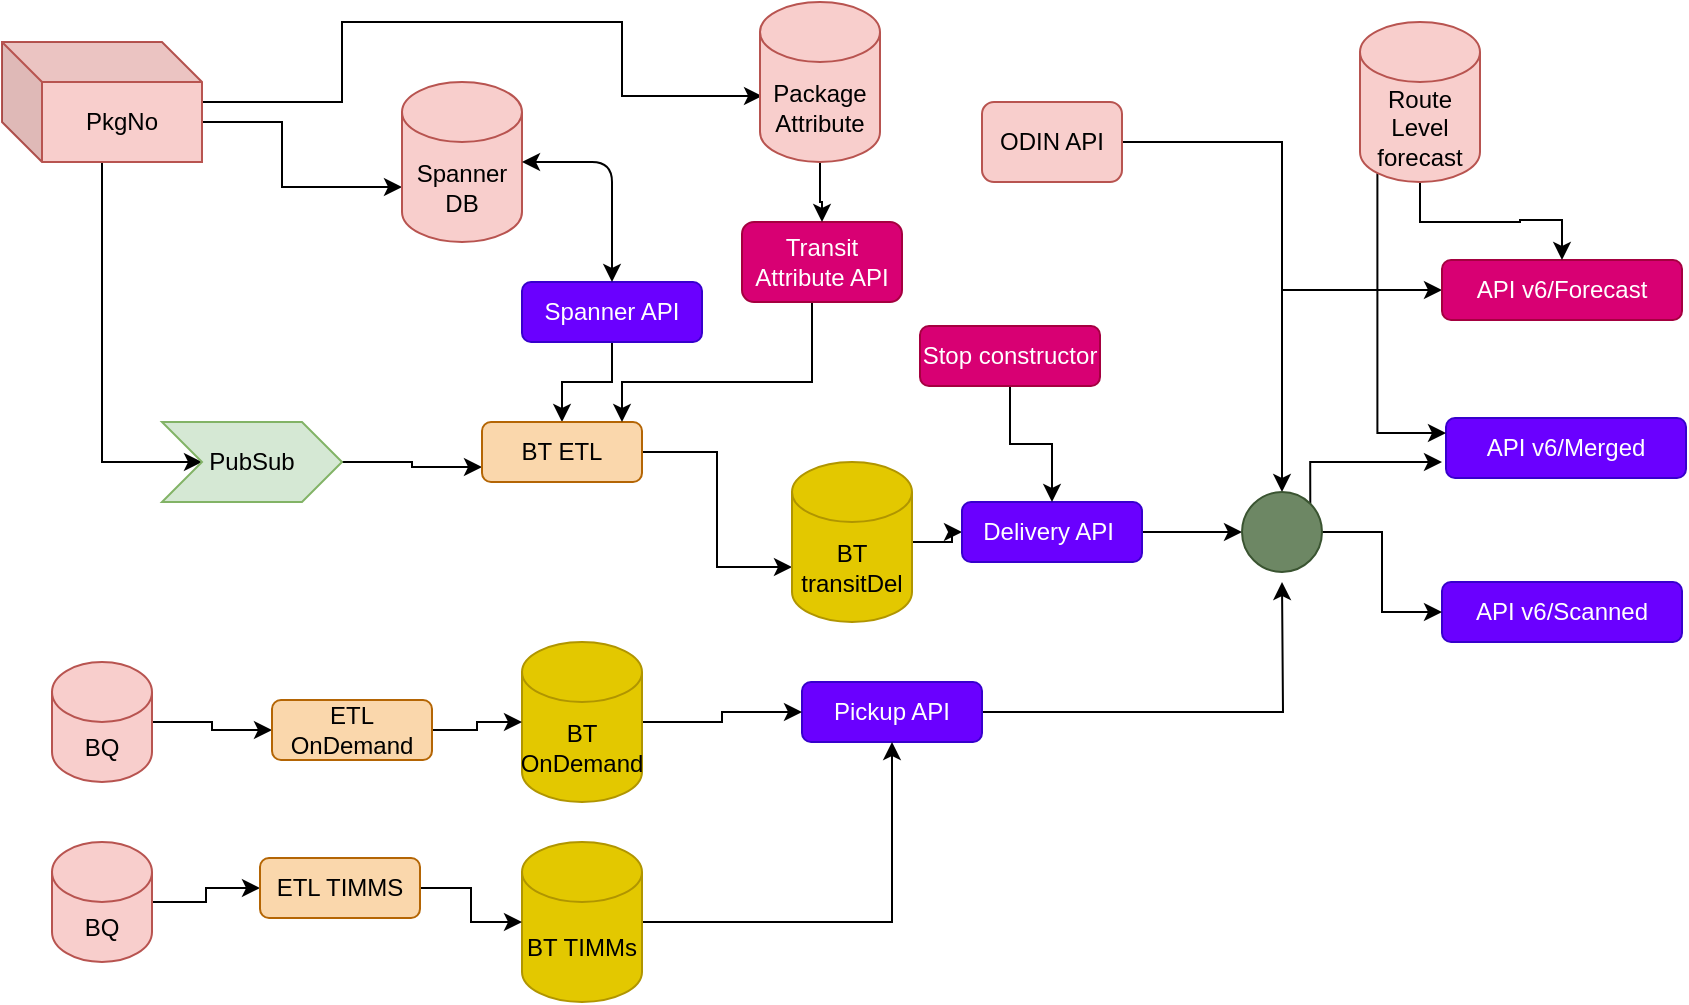 <mxfile version="14.7.10" type="github">
  <diagram id="fFg92c2pQvZDjQnovCKE" name="Page-1">
    <mxGraphModel dx="1021" dy="529" grid="1" gridSize="10" guides="1" tooltips="1" connect="1" arrows="1" fold="1" page="1" pageScale="1" pageWidth="980" pageHeight="1390" math="0" shadow="0">
      <root>
        <mxCell id="0" />
        <mxCell id="1" parent="0" />
        <mxCell id="bANdUX00ldxKiqN2QLkD-5" style="edgeStyle=orthogonalEdgeStyle;rounded=0;orthogonalLoop=1;jettySize=auto;html=1;entryX=0;entryY=0;entryDx=0;entryDy=52.5;entryPerimeter=0;" parent="1" source="bANdUX00ldxKiqN2QLkD-2" target="bANdUX00ldxKiqN2QLkD-3" edge="1">
          <mxGeometry relative="1" as="geometry">
            <Array as="points">
              <mxPoint x="170" y="90" />
              <mxPoint x="170" y="123" />
            </Array>
          </mxGeometry>
        </mxCell>
        <mxCell id="SA-iDwVwZmnXe08kRZjd-3" style="edgeStyle=orthogonalEdgeStyle;rounded=0;orthogonalLoop=1;jettySize=auto;html=1;entryX=0;entryY=0.5;entryDx=0;entryDy=0;" parent="1" source="bANdUX00ldxKiqN2QLkD-2" target="bANdUX00ldxKiqN2QLkD-4" edge="1">
          <mxGeometry relative="1" as="geometry">
            <mxPoint x="80" y="260" as="targetPoint" />
            <Array as="points">
              <mxPoint x="80" y="260" />
            </Array>
          </mxGeometry>
        </mxCell>
        <mxCell id="un_jr5ibtPmmpusLno7o-3" value="" style="edgeStyle=orthogonalEdgeStyle;rounded=0;orthogonalLoop=1;jettySize=auto;html=1;entryX=0.017;entryY=0.588;entryDx=0;entryDy=0;entryPerimeter=0;" edge="1" parent="1" source="bANdUX00ldxKiqN2QLkD-2" target="un_jr5ibtPmmpusLno7o-1">
          <mxGeometry relative="1" as="geometry">
            <Array as="points">
              <mxPoint x="200" y="80" />
              <mxPoint x="200" y="40" />
              <mxPoint x="340" y="40" />
              <mxPoint x="340" y="77" />
            </Array>
          </mxGeometry>
        </mxCell>
        <mxCell id="bANdUX00ldxKiqN2QLkD-2" value="PkgNo" style="shape=cube;whiteSpace=wrap;html=1;boundedLbl=1;backgroundOutline=1;darkOpacity=0.05;darkOpacity2=0.1;fillColor=#f8cecc;strokeColor=#b85450;" parent="1" vertex="1">
          <mxGeometry x="30" y="50" width="100" height="60" as="geometry" />
        </mxCell>
        <mxCell id="bANdUX00ldxKiqN2QLkD-3" value="Spanner DB" style="shape=cylinder3;whiteSpace=wrap;html=1;boundedLbl=1;backgroundOutline=1;size=15;fillColor=#f8cecc;strokeColor=#b85450;" parent="1" vertex="1">
          <mxGeometry x="230" y="70" width="60" height="80" as="geometry" />
        </mxCell>
        <mxCell id="bANdUX00ldxKiqN2QLkD-12" style="edgeStyle=orthogonalEdgeStyle;rounded=0;orthogonalLoop=1;jettySize=auto;html=1;entryX=0;entryY=0.75;entryDx=0;entryDy=0;" parent="1" source="bANdUX00ldxKiqN2QLkD-4" target="bANdUX00ldxKiqN2QLkD-9" edge="1">
          <mxGeometry relative="1" as="geometry" />
        </mxCell>
        <mxCell id="bANdUX00ldxKiqN2QLkD-4" value="PubSub" style="shape=step;perimeter=stepPerimeter;whiteSpace=wrap;html=1;fixedSize=1;fillColor=#d5e8d4;strokeColor=#82b366;" parent="1" vertex="1">
          <mxGeometry x="110" y="240" width="90" height="40" as="geometry" />
        </mxCell>
        <mxCell id="bANdUX00ldxKiqN2QLkD-13" style="edgeStyle=orthogonalEdgeStyle;rounded=0;orthogonalLoop=1;jettySize=auto;html=1;entryX=0.5;entryY=0;entryDx=0;entryDy=0;" parent="1" source="bANdUX00ldxKiqN2QLkD-7" target="bANdUX00ldxKiqN2QLkD-9" edge="1">
          <mxGeometry relative="1" as="geometry" />
        </mxCell>
        <mxCell id="bANdUX00ldxKiqN2QLkD-7" value="Spanner API" style="rounded=1;whiteSpace=wrap;html=1;fillColor=#6a00ff;strokeColor=#3700CC;fontColor=#ffffff;" parent="1" vertex="1">
          <mxGeometry x="290" y="170" width="90" height="30" as="geometry" />
        </mxCell>
        <mxCell id="bANdUX00ldxKiqN2QLkD-8" value="" style="endArrow=classic;startArrow=classic;html=1;entryX=1;entryY=0.5;entryDx=0;entryDy=0;entryPerimeter=0;exitX=0.5;exitY=0;exitDx=0;exitDy=0;" parent="1" source="bANdUX00ldxKiqN2QLkD-7" target="bANdUX00ldxKiqN2QLkD-3" edge="1">
          <mxGeometry width="50" height="50" relative="1" as="geometry">
            <mxPoint x="400" y="250" as="sourcePoint" />
            <mxPoint x="450" y="200" as="targetPoint" />
            <Array as="points">
              <mxPoint x="335" y="110" />
            </Array>
          </mxGeometry>
        </mxCell>
        <mxCell id="bANdUX00ldxKiqN2QLkD-11" style="edgeStyle=orthogonalEdgeStyle;rounded=0;orthogonalLoop=1;jettySize=auto;html=1;entryX=0;entryY=0;entryDx=0;entryDy=52.5;entryPerimeter=0;" parent="1" source="bANdUX00ldxKiqN2QLkD-9" target="bANdUX00ldxKiqN2QLkD-10" edge="1">
          <mxGeometry relative="1" as="geometry" />
        </mxCell>
        <mxCell id="bANdUX00ldxKiqN2QLkD-9" value="BT ETL" style="rounded=1;whiteSpace=wrap;html=1;fillColor=#fad7ac;strokeColor=#b46504;" parent="1" vertex="1">
          <mxGeometry x="270" y="240" width="80" height="30" as="geometry" />
        </mxCell>
        <mxCell id="bANdUX00ldxKiqN2QLkD-23" value="" style="edgeStyle=orthogonalEdgeStyle;rounded=0;orthogonalLoop=1;jettySize=auto;html=1;" parent="1" source="bANdUX00ldxKiqN2QLkD-10" target="bANdUX00ldxKiqN2QLkD-21" edge="1">
          <mxGeometry relative="1" as="geometry" />
        </mxCell>
        <mxCell id="bANdUX00ldxKiqN2QLkD-10" value="BT&lt;br&gt;transitDel" style="shape=cylinder3;whiteSpace=wrap;html=1;boundedLbl=1;backgroundOutline=1;size=15;fillColor=#e3c800;strokeColor=#B09500;fontColor=#000000;" parent="1" vertex="1">
          <mxGeometry x="425" y="260" width="60" height="80" as="geometry" />
        </mxCell>
        <mxCell id="bANdUX00ldxKiqN2QLkD-15" style="edgeStyle=orthogonalEdgeStyle;rounded=0;orthogonalLoop=1;jettySize=auto;html=1;entryX=0.875;entryY=0;entryDx=0;entryDy=0;entryPerimeter=0;" parent="1" source="bANdUX00ldxKiqN2QLkD-14" target="bANdUX00ldxKiqN2QLkD-9" edge="1">
          <mxGeometry relative="1" as="geometry">
            <Array as="points">
              <mxPoint x="435" y="220" />
              <mxPoint x="340" y="220" />
            </Array>
          </mxGeometry>
        </mxCell>
        <mxCell id="bANdUX00ldxKiqN2QLkD-14" value="Transit Attribute API" style="rounded=1;whiteSpace=wrap;html=1;fillColor=#d80073;strokeColor=#A50040;fontColor=#ffffff;" parent="1" vertex="1">
          <mxGeometry x="400" y="140" width="80" height="40" as="geometry" />
        </mxCell>
        <mxCell id="bANdUX00ldxKiqN2QLkD-16" value="API v6/Scanned" style="rounded=1;whiteSpace=wrap;html=1;fillColor=#6a00ff;strokeColor=#3700CC;fontColor=#ffffff;" parent="1" vertex="1">
          <mxGeometry x="750" y="320" width="120" height="30" as="geometry" />
        </mxCell>
        <mxCell id="un_jr5ibtPmmpusLno7o-12" style="edgeStyle=orthogonalEdgeStyle;rounded=0;orthogonalLoop=1;jettySize=auto;html=1;" edge="1" parent="1" source="bANdUX00ldxKiqN2QLkD-19">
          <mxGeometry relative="1" as="geometry">
            <mxPoint x="670" y="320" as="targetPoint" />
          </mxGeometry>
        </mxCell>
        <mxCell id="bANdUX00ldxKiqN2QLkD-19" value="Pickup API" style="rounded=1;whiteSpace=wrap;html=1;fillColor=#6a00ff;strokeColor=#3700CC;fontColor=#ffffff;" parent="1" vertex="1">
          <mxGeometry x="430" y="370" width="90" height="30" as="geometry" />
        </mxCell>
        <mxCell id="un_jr5ibtPmmpusLno7o-11" value="" style="edgeStyle=orthogonalEdgeStyle;rounded=0;orthogonalLoop=1;jettySize=auto;html=1;" edge="1" parent="1" source="bANdUX00ldxKiqN2QLkD-21" target="un_jr5ibtPmmpusLno7o-10">
          <mxGeometry relative="1" as="geometry" />
        </mxCell>
        <mxCell id="bANdUX00ldxKiqN2QLkD-21" value="Delivery API&amp;nbsp;" style="rounded=1;whiteSpace=wrap;html=1;fillColor=#6a00ff;strokeColor=#3700CC;fontColor=#ffffff;" parent="1" vertex="1">
          <mxGeometry x="510" y="280" width="90" height="30" as="geometry" />
        </mxCell>
        <mxCell id="un_jr5ibtPmmpusLno7o-13" style="edgeStyle=orthogonalEdgeStyle;rounded=0;orthogonalLoop=1;jettySize=auto;html=1;entryX=0.5;entryY=0;entryDx=0;entryDy=0;" edge="1" parent="1" source="bANdUX00ldxKiqN2QLkD-24" target="un_jr5ibtPmmpusLno7o-10">
          <mxGeometry relative="1" as="geometry" />
        </mxCell>
        <mxCell id="un_jr5ibtPmmpusLno7o-21" style="edgeStyle=orthogonalEdgeStyle;rounded=0;orthogonalLoop=1;jettySize=auto;html=1;entryX=0;entryY=0.5;entryDx=0;entryDy=0;" edge="1" parent="1" source="bANdUX00ldxKiqN2QLkD-24" target="un_jr5ibtPmmpusLno7o-16">
          <mxGeometry relative="1" as="geometry" />
        </mxCell>
        <mxCell id="bANdUX00ldxKiqN2QLkD-24" value="ODIN API" style="rounded=1;whiteSpace=wrap;html=1;fillColor=#f8cecc;strokeColor=#b85450;" parent="1" vertex="1">
          <mxGeometry x="520" y="80" width="70" height="40" as="geometry" />
        </mxCell>
        <mxCell id="bANdUX00ldxKiqN2QLkD-32" style="edgeStyle=orthogonalEdgeStyle;rounded=0;orthogonalLoop=1;jettySize=auto;html=1;entryX=0;entryY=0.5;entryDx=0;entryDy=0;" parent="1" source="bANdUX00ldxKiqN2QLkD-26" target="bANdUX00ldxKiqN2QLkD-19" edge="1">
          <mxGeometry relative="1" as="geometry" />
        </mxCell>
        <mxCell id="bANdUX00ldxKiqN2QLkD-26" value="BT OnDemand" style="shape=cylinder3;whiteSpace=wrap;html=1;boundedLbl=1;backgroundOutline=1;size=15;fillColor=#e3c800;strokeColor=#B09500;fontColor=#000000;" parent="1" vertex="1">
          <mxGeometry x="290" y="350" width="60" height="80" as="geometry" />
        </mxCell>
        <mxCell id="bANdUX00ldxKiqN2QLkD-33" style="edgeStyle=orthogonalEdgeStyle;rounded=0;orthogonalLoop=1;jettySize=auto;html=1;entryX=0.5;entryY=1;entryDx=0;entryDy=0;" parent="1" source="bANdUX00ldxKiqN2QLkD-27" target="bANdUX00ldxKiqN2QLkD-19" edge="1">
          <mxGeometry relative="1" as="geometry" />
        </mxCell>
        <mxCell id="bANdUX00ldxKiqN2QLkD-27" value="BT TIMMs" style="shape=cylinder3;whiteSpace=wrap;html=1;boundedLbl=1;backgroundOutline=1;size=15;fillColor=#e3c800;strokeColor=#B09500;fontColor=#000000;" parent="1" vertex="1">
          <mxGeometry x="290" y="450" width="60" height="80" as="geometry" />
        </mxCell>
        <mxCell id="un_jr5ibtPmmpusLno7o-6" value="" style="edgeStyle=orthogonalEdgeStyle;rounded=0;orthogonalLoop=1;jettySize=auto;html=1;entryX=0;entryY=0.5;entryDx=0;entryDy=0;" edge="1" parent="1" source="bANdUX00ldxKiqN2QLkD-28" target="un_jr5ibtPmmpusLno7o-4">
          <mxGeometry relative="1" as="geometry" />
        </mxCell>
        <mxCell id="bANdUX00ldxKiqN2QLkD-28" value="BQ" style="shape=cylinder3;whiteSpace=wrap;html=1;boundedLbl=1;backgroundOutline=1;size=15;fillColor=#f8cecc;strokeColor=#b85450;" parent="1" vertex="1">
          <mxGeometry x="55" y="360" width="50" height="60" as="geometry" />
        </mxCell>
        <mxCell id="un_jr5ibtPmmpusLno7o-8" value="" style="edgeStyle=orthogonalEdgeStyle;rounded=0;orthogonalLoop=1;jettySize=auto;html=1;" edge="1" parent="1" source="bANdUX00ldxKiqN2QLkD-29" target="un_jr5ibtPmmpusLno7o-5">
          <mxGeometry relative="1" as="geometry" />
        </mxCell>
        <mxCell id="bANdUX00ldxKiqN2QLkD-29" value="BQ" style="shape=cylinder3;whiteSpace=wrap;html=1;boundedLbl=1;backgroundOutline=1;size=15;fillColor=#f8cecc;strokeColor=#b85450;" parent="1" vertex="1">
          <mxGeometry x="55" y="450" width="50" height="60" as="geometry" />
        </mxCell>
        <mxCell id="un_jr5ibtPmmpusLno7o-2" value="" style="edgeStyle=orthogonalEdgeStyle;rounded=0;orthogonalLoop=1;jettySize=auto;html=1;" edge="1" parent="1" source="un_jr5ibtPmmpusLno7o-1" target="bANdUX00ldxKiqN2QLkD-14">
          <mxGeometry relative="1" as="geometry" />
        </mxCell>
        <mxCell id="un_jr5ibtPmmpusLno7o-1" value="Package Attribute" style="shape=cylinder3;whiteSpace=wrap;html=1;boundedLbl=1;backgroundOutline=1;size=15;fillColor=#f8cecc;strokeColor=#b85450;" vertex="1" parent="1">
          <mxGeometry x="409" y="30" width="60" height="80" as="geometry" />
        </mxCell>
        <mxCell id="un_jr5ibtPmmpusLno7o-7" value="" style="edgeStyle=orthogonalEdgeStyle;rounded=0;orthogonalLoop=1;jettySize=auto;html=1;" edge="1" parent="1" source="un_jr5ibtPmmpusLno7o-4" target="bANdUX00ldxKiqN2QLkD-26">
          <mxGeometry relative="1" as="geometry" />
        </mxCell>
        <mxCell id="un_jr5ibtPmmpusLno7o-4" value="ETL OnDemand" style="rounded=1;whiteSpace=wrap;html=1;fillColor=#fad7ac;strokeColor=#b46504;" vertex="1" parent="1">
          <mxGeometry x="165" y="379" width="80" height="30" as="geometry" />
        </mxCell>
        <mxCell id="un_jr5ibtPmmpusLno7o-9" value="" style="edgeStyle=orthogonalEdgeStyle;rounded=0;orthogonalLoop=1;jettySize=auto;html=1;" edge="1" parent="1" source="un_jr5ibtPmmpusLno7o-5" target="bANdUX00ldxKiqN2QLkD-27">
          <mxGeometry relative="1" as="geometry" />
        </mxCell>
        <mxCell id="un_jr5ibtPmmpusLno7o-5" value="ETL TIMMS" style="rounded=1;whiteSpace=wrap;html=1;fillColor=#fad7ac;strokeColor=#b46504;" vertex="1" parent="1">
          <mxGeometry x="159" y="458" width="80" height="30" as="geometry" />
        </mxCell>
        <mxCell id="un_jr5ibtPmmpusLno7o-14" value="" style="edgeStyle=orthogonalEdgeStyle;rounded=0;orthogonalLoop=1;jettySize=auto;html=1;" edge="1" parent="1" source="un_jr5ibtPmmpusLno7o-10" target="bANdUX00ldxKiqN2QLkD-16">
          <mxGeometry relative="1" as="geometry">
            <Array as="points">
              <mxPoint x="720" y="295" />
              <mxPoint x="720" y="335" />
            </Array>
          </mxGeometry>
        </mxCell>
        <mxCell id="un_jr5ibtPmmpusLno7o-17" style="edgeStyle=orthogonalEdgeStyle;rounded=0;orthogonalLoop=1;jettySize=auto;html=1;exitX=1;exitY=0;exitDx=0;exitDy=0;" edge="1" parent="1" source="un_jr5ibtPmmpusLno7o-10">
          <mxGeometry relative="1" as="geometry">
            <mxPoint x="750" y="260" as="targetPoint" />
            <Array as="points">
              <mxPoint x="684" y="260" />
            </Array>
          </mxGeometry>
        </mxCell>
        <mxCell id="un_jr5ibtPmmpusLno7o-10" value="" style="ellipse;whiteSpace=wrap;html=1;aspect=fixed;fillColor=#6d8764;strokeColor=#3A5431;fontColor=#ffffff;" vertex="1" parent="1">
          <mxGeometry x="650" y="275" width="40" height="40" as="geometry" />
        </mxCell>
        <mxCell id="un_jr5ibtPmmpusLno7o-15" value="API v6/Merged" style="rounded=1;whiteSpace=wrap;html=1;fillColor=#6a00ff;strokeColor=#3700CC;fontColor=#ffffff;" vertex="1" parent="1">
          <mxGeometry x="752" y="238" width="120" height="30" as="geometry" />
        </mxCell>
        <mxCell id="un_jr5ibtPmmpusLno7o-16" value="API v6/Forecast" style="rounded=1;whiteSpace=wrap;html=1;fillColor=#d80073;strokeColor=#A50040;fontColor=#ffffff;" vertex="1" parent="1">
          <mxGeometry x="750" y="159" width="120" height="30" as="geometry" />
        </mxCell>
        <mxCell id="un_jr5ibtPmmpusLno7o-19" style="edgeStyle=orthogonalEdgeStyle;rounded=0;orthogonalLoop=1;jettySize=auto;html=1;entryX=0.5;entryY=0;entryDx=0;entryDy=0;" edge="1" parent="1" source="un_jr5ibtPmmpusLno7o-18" target="un_jr5ibtPmmpusLno7o-16">
          <mxGeometry relative="1" as="geometry" />
        </mxCell>
        <mxCell id="un_jr5ibtPmmpusLno7o-20" style="edgeStyle=orthogonalEdgeStyle;rounded=0;orthogonalLoop=1;jettySize=auto;html=1;exitX=0.145;exitY=1;exitDx=0;exitDy=-4.35;exitPerimeter=0;entryX=0;entryY=0.25;entryDx=0;entryDy=0;" edge="1" parent="1" source="un_jr5ibtPmmpusLno7o-18" target="un_jr5ibtPmmpusLno7o-15">
          <mxGeometry relative="1" as="geometry" />
        </mxCell>
        <mxCell id="un_jr5ibtPmmpusLno7o-18" value="Route Level forecast" style="shape=cylinder3;whiteSpace=wrap;html=1;boundedLbl=1;backgroundOutline=1;size=15;fillColor=#f8cecc;strokeColor=#b85450;" vertex="1" parent="1">
          <mxGeometry x="709" y="40" width="60" height="80" as="geometry" />
        </mxCell>
        <mxCell id="un_jr5ibtPmmpusLno7o-23" value="" style="edgeStyle=orthogonalEdgeStyle;rounded=0;orthogonalLoop=1;jettySize=auto;html=1;" edge="1" parent="1" source="un_jr5ibtPmmpusLno7o-22" target="bANdUX00ldxKiqN2QLkD-21">
          <mxGeometry relative="1" as="geometry" />
        </mxCell>
        <mxCell id="un_jr5ibtPmmpusLno7o-22" value="Stop constructor" style="rounded=1;whiteSpace=wrap;html=1;fillColor=#d80073;strokeColor=#A50040;fontColor=#ffffff;" vertex="1" parent="1">
          <mxGeometry x="489" y="192" width="90" height="30" as="geometry" />
        </mxCell>
      </root>
    </mxGraphModel>
  </diagram>
</mxfile>

